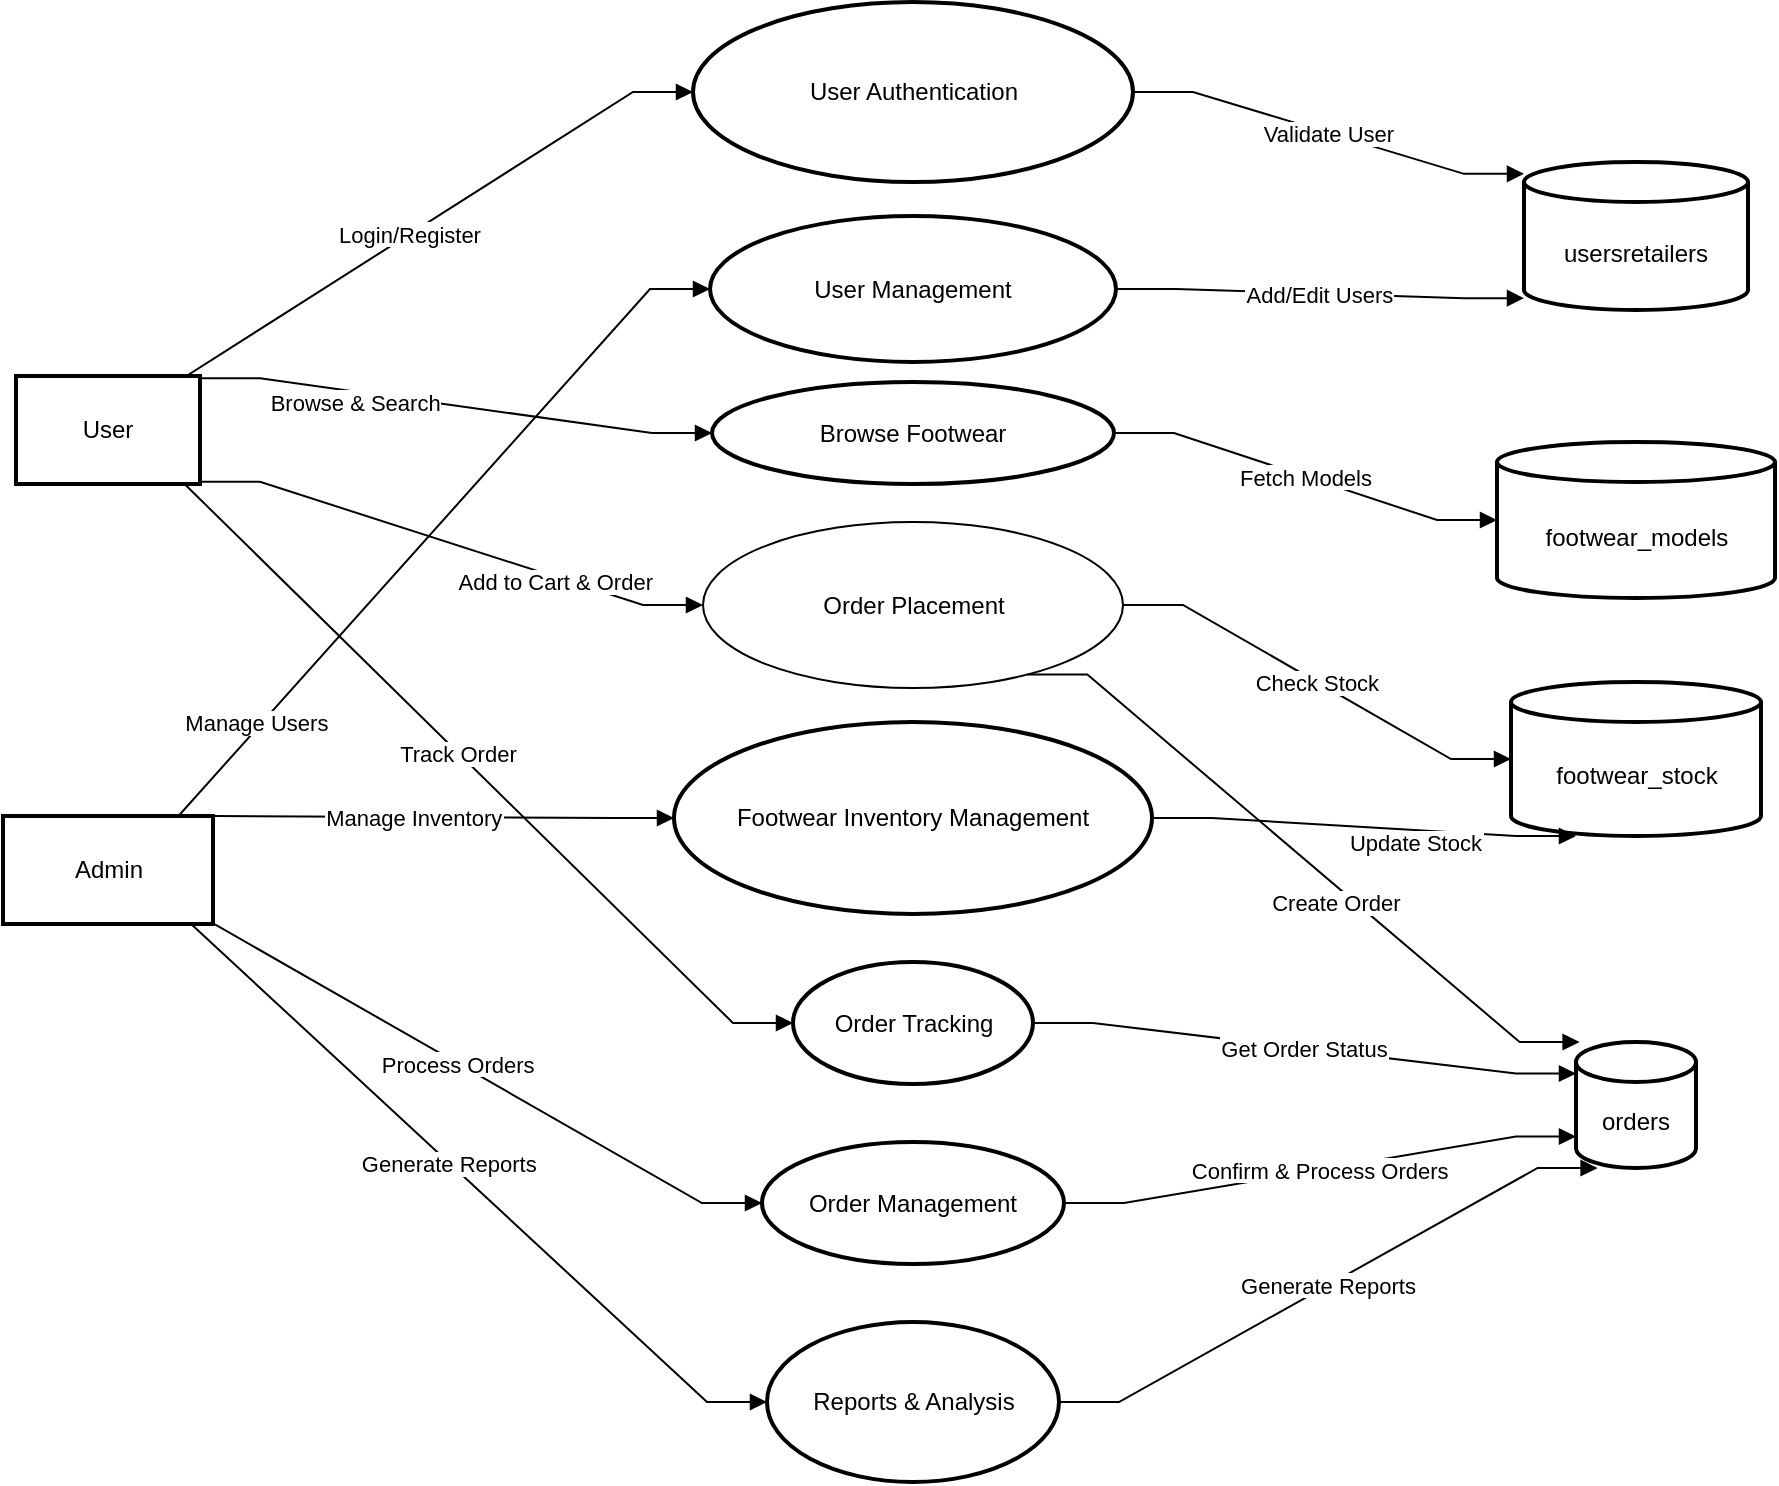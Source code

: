 <mxfile version="26.1.0">
  <diagram name="Page-1" id="vm4-V93XWywvATGFtpYt">
    <mxGraphModel dx="1439" dy="906" grid="1" gridSize="10" guides="1" tooltips="1" connect="1" arrows="1" fold="1" page="1" pageScale="1" pageWidth="850" pageHeight="1100" math="0" shadow="0">
      <root>
        <mxCell id="0" />
        <mxCell id="1" parent="0" />
        <mxCell id="h7OzAzot4saPvXMIuNYr-1" value="User" style="whiteSpace=wrap;strokeWidth=2;" vertex="1" parent="1">
          <mxGeometry x="50" y="307" width="92" height="54" as="geometry" />
        </mxCell>
        <mxCell id="h7OzAzot4saPvXMIuNYr-2" value="User Authentication" style="ellipse;strokeWidth=2;whiteSpace=wrap;" vertex="1" parent="1">
          <mxGeometry x="388.5" y="120" width="220" height="90" as="geometry" />
        </mxCell>
        <mxCell id="h7OzAzot4saPvXMIuNYr-3" value="Browse Footwear" style="ellipse;strokeWidth=2;whiteSpace=wrap;" vertex="1" parent="1">
          <mxGeometry x="398" y="310" width="201" height="51" as="geometry" />
        </mxCell>
        <mxCell id="h7OzAzot4saPvXMIuNYr-4" value="Order Placement" style="ellipse;whiteSpace=wrap;" vertex="1" parent="1">
          <mxGeometry x="393.5" y="380" width="210" height="83" as="geometry" />
        </mxCell>
        <mxCell id="h7OzAzot4saPvXMIuNYr-5" value="Order Tracking" style="ellipse;strokeWidth=2;whiteSpace=wrap;" vertex="1" parent="1">
          <mxGeometry x="438.5" y="600" width="120" height="61" as="geometry" />
        </mxCell>
        <mxCell id="h7OzAzot4saPvXMIuNYr-6" value="Admin" style="whiteSpace=wrap;strokeWidth=2;" vertex="1" parent="1">
          <mxGeometry x="43.5" y="527" width="105" height="54" as="geometry" />
        </mxCell>
        <mxCell id="h7OzAzot4saPvXMIuNYr-7" value="User Management" style="ellipse;strokeWidth=2;whiteSpace=wrap;" vertex="1" parent="1">
          <mxGeometry x="397" y="227" width="203" height="73" as="geometry" />
        </mxCell>
        <mxCell id="h7OzAzot4saPvXMIuNYr-8" value="Footwear Inventory Management" style="ellipse;strokeWidth=2;whiteSpace=wrap;" vertex="1" parent="1">
          <mxGeometry x="379" y="480" width="239" height="96" as="geometry" />
        </mxCell>
        <mxCell id="h7OzAzot4saPvXMIuNYr-9" value="Order Management" style="ellipse;strokeWidth=2;whiteSpace=wrap;" vertex="1" parent="1">
          <mxGeometry x="423" y="690" width="151" height="61" as="geometry" />
        </mxCell>
        <mxCell id="h7OzAzot4saPvXMIuNYr-10" value="Reports &amp; Analysis" style="ellipse;strokeWidth=2;whiteSpace=wrap;" vertex="1" parent="1">
          <mxGeometry x="425.5" y="780" width="146" height="80" as="geometry" />
        </mxCell>
        <mxCell id="h7OzAzot4saPvXMIuNYr-11" value="usersretailers" style="shape=cylinder3;boundedLbl=1;backgroundOutline=1;size=10;strokeWidth=2;whiteSpace=wrap;" vertex="1" parent="1">
          <mxGeometry x="804" y="200" width="112" height="74" as="geometry" />
        </mxCell>
        <mxCell id="h7OzAzot4saPvXMIuNYr-12" value="footwear_models" style="shape=cylinder3;boundedLbl=1;backgroundOutline=1;size=10;strokeWidth=2;whiteSpace=wrap;" vertex="1" parent="1">
          <mxGeometry x="790.5" y="340" width="139" height="78" as="geometry" />
        </mxCell>
        <mxCell id="h7OzAzot4saPvXMIuNYr-13" value="footwear_stock" style="shape=cylinder3;boundedLbl=1;backgroundOutline=1;size=10;strokeWidth=2;whiteSpace=wrap;" vertex="1" parent="1">
          <mxGeometry x="797.5" y="460" width="125" height="77" as="geometry" />
        </mxCell>
        <mxCell id="h7OzAzot4saPvXMIuNYr-14" value="orders" style="shape=cylinder3;boundedLbl=1;backgroundOutline=1;size=10;strokeWidth=2;whiteSpace=wrap;" vertex="1" parent="1">
          <mxGeometry x="830" y="640" width="60" height="63" as="geometry" />
        </mxCell>
        <mxCell id="h7OzAzot4saPvXMIuNYr-15" value="Login/Register" style="startArrow=none;endArrow=block;exitX=0.6;exitY=0;entryX=0;entryY=0.5;rounded=0;edgeStyle=entityRelationEdgeStyle;" edge="1" parent="1" source="h7OzAzot4saPvXMIuNYr-1" target="h7OzAzot4saPvXMIuNYr-2">
          <mxGeometry relative="1" as="geometry" />
        </mxCell>
        <mxCell id="h7OzAzot4saPvXMIuNYr-16" value="Browse &amp; Search" style="startArrow=none;endArrow=block;exitX=0.99;exitY=0.03;entryX=0;entryY=0.5;rounded=0;edgeStyle=entityRelationEdgeStyle;" edge="1" parent="1" source="h7OzAzot4saPvXMIuNYr-1" target="h7OzAzot4saPvXMIuNYr-3">
          <mxGeometry x="-0.386" y="-5" relative="1" as="geometry">
            <mxPoint as="offset" />
          </mxGeometry>
        </mxCell>
        <mxCell id="h7OzAzot4saPvXMIuNYr-17" value="Add to Cart &amp; Order" style="startArrow=none;endArrow=block;exitX=0.99;exitY=0.97;entryX=0;entryY=0.5;rounded=0;edgeStyle=entityRelationEdgeStyle;" edge="1" parent="1" source="h7OzAzot4saPvXMIuNYr-1" target="h7OzAzot4saPvXMIuNYr-4">
          <mxGeometry x="0.426" y="-2" relative="1" as="geometry">
            <mxPoint as="offset" />
          </mxGeometry>
        </mxCell>
        <mxCell id="h7OzAzot4saPvXMIuNYr-18" value="Track Order" style="startArrow=none;endArrow=block;exitX=0.59;exitY=1;entryX=0;entryY=0.5;rounded=0;edgeStyle=entityRelationEdgeStyle;" edge="1" parent="1" source="h7OzAzot4saPvXMIuNYr-1" target="h7OzAzot4saPvXMIuNYr-5">
          <mxGeometry relative="1" as="geometry" />
        </mxCell>
        <mxCell id="h7OzAzot4saPvXMIuNYr-19" value="Manage Users" style="startArrow=none;endArrow=block;exitX=0.55;exitY=0;entryX=0;entryY=0.5;rounded=0;edgeStyle=entityRelationEdgeStyle;" edge="1" parent="1" source="h7OzAzot4saPvXMIuNYr-6" target="h7OzAzot4saPvXMIuNYr-7">
          <mxGeometry x="-0.561" y="2" relative="1" as="geometry">
            <mxPoint as="offset" />
          </mxGeometry>
        </mxCell>
        <mxCell id="h7OzAzot4saPvXMIuNYr-20" value="Manage Inventory" style="startArrow=none;endArrow=block;exitX=0.72;exitY=0;entryX=0;entryY=0.5;rounded=0;edgeStyle=entityRelationEdgeStyle;" edge="1" parent="1" source="h7OzAzot4saPvXMIuNYr-6" target="h7OzAzot4saPvXMIuNYr-8">
          <mxGeometry relative="1" as="geometry" />
        </mxCell>
        <mxCell id="h7OzAzot4saPvXMIuNYr-21" value="Process Orders" style="startArrow=none;endArrow=block;exitX=0.72;exitY=1;entryX=0;entryY=0.5;rounded=0;edgeStyle=entityRelationEdgeStyle;" edge="1" parent="1" source="h7OzAzot4saPvXMIuNYr-6" target="h7OzAzot4saPvXMIuNYr-9">
          <mxGeometry relative="1" as="geometry" />
        </mxCell>
        <mxCell id="h7OzAzot4saPvXMIuNYr-22" value="Generate Reports" style="startArrow=none;endArrow=block;exitX=0.61;exitY=1;entryX=0;entryY=0.5;rounded=0;edgeStyle=entityRelationEdgeStyle;" edge="1" parent="1" source="h7OzAzot4saPvXMIuNYr-6" target="h7OzAzot4saPvXMIuNYr-10">
          <mxGeometry relative="1" as="geometry" />
        </mxCell>
        <mxCell id="h7OzAzot4saPvXMIuNYr-23" value="Validate User" style="startArrow=none;endArrow=block;exitX=1;exitY=0.5;entryX=0;entryY=0.08;rounded=0;edgeStyle=entityRelationEdgeStyle;" edge="1" parent="1" source="h7OzAzot4saPvXMIuNYr-2" target="h7OzAzot4saPvXMIuNYr-11">
          <mxGeometry relative="1" as="geometry" />
        </mxCell>
        <mxCell id="h7OzAzot4saPvXMIuNYr-24" value="Fetch Models" style="startArrow=none;endArrow=block;exitX=1;exitY=0.5;entryX=0;entryY=0.5;rounded=0;edgeStyle=entityRelationEdgeStyle;" edge="1" parent="1" source="h7OzAzot4saPvXMIuNYr-3" target="h7OzAzot4saPvXMIuNYr-12">
          <mxGeometry relative="1" as="geometry" />
        </mxCell>
        <mxCell id="h7OzAzot4saPvXMIuNYr-25" value="Check Stock" style="startArrow=none;endArrow=block;exitX=1;exitY=0.5;entryX=0;entryY=0.5;rounded=0;edgeStyle=entityRelationEdgeStyle;" edge="1" parent="1" source="h7OzAzot4saPvXMIuNYr-4" target="h7OzAzot4saPvXMIuNYr-13">
          <mxGeometry relative="1" as="geometry" />
        </mxCell>
        <mxCell id="h7OzAzot4saPvXMIuNYr-26" value="Create Order" style="startArrow=none;endArrow=block;exitX=0.83;exitY=1.01;entryX=0.03;entryY=0;rounded=0;edgeStyle=entityRelationEdgeStyle;" edge="1" parent="1" source="h7OzAzot4saPvXMIuNYr-4" target="h7OzAzot4saPvXMIuNYr-14">
          <mxGeometry x="0.155" y="-6" relative="1" as="geometry">
            <mxPoint as="offset" />
          </mxGeometry>
        </mxCell>
        <mxCell id="h7OzAzot4saPvXMIuNYr-27" value="Get Order Status" style="startArrow=none;endArrow=block;exitX=1;exitY=0.5;entryX=0;entryY=0.25;rounded=0;edgeStyle=entityRelationEdgeStyle;" edge="1" parent="1" source="h7OzAzot4saPvXMIuNYr-5" target="h7OzAzot4saPvXMIuNYr-14">
          <mxGeometry relative="1" as="geometry" />
        </mxCell>
        <mxCell id="h7OzAzot4saPvXMIuNYr-28" value="Add/Edit Users" style="startArrow=none;endArrow=block;exitX=1;exitY=0.5;entryX=0;entryY=0.92;rounded=0;edgeStyle=entityRelationEdgeStyle;" edge="1" parent="1" source="h7OzAzot4saPvXMIuNYr-7" target="h7OzAzot4saPvXMIuNYr-11">
          <mxGeometry relative="1" as="geometry" />
        </mxCell>
        <mxCell id="h7OzAzot4saPvXMIuNYr-29" value="Update Stock" style="startArrow=none;endArrow=block;exitX=1;exitY=0.5;entryX=0.26;entryY=1;rounded=0;edgeStyle=entityRelationEdgeStyle;" edge="1" parent="1" source="h7OzAzot4saPvXMIuNYr-8" target="h7OzAzot4saPvXMIuNYr-13">
          <mxGeometry x="0.249" y="-6" relative="1" as="geometry">
            <mxPoint as="offset" />
          </mxGeometry>
        </mxCell>
        <mxCell id="h7OzAzot4saPvXMIuNYr-30" value="Confirm &amp; Process Orders" style="startArrow=none;endArrow=block;exitX=1;exitY=0.5;entryX=0;entryY=0.75;rounded=0;edgeStyle=entityRelationEdgeStyle;" edge="1" parent="1" source="h7OzAzot4saPvXMIuNYr-9" target="h7OzAzot4saPvXMIuNYr-14">
          <mxGeometry relative="1" as="geometry" />
        </mxCell>
        <mxCell id="h7OzAzot4saPvXMIuNYr-31" value="Generate Reports" style="startArrow=none;endArrow=block;exitX=1;exitY=0.5;entryX=0.18;entryY=1;rounded=0;edgeStyle=entityRelationEdgeStyle;" edge="1" parent="1" source="h7OzAzot4saPvXMIuNYr-10" target="h7OzAzot4saPvXMIuNYr-14">
          <mxGeometry relative="1" as="geometry" />
        </mxCell>
      </root>
    </mxGraphModel>
  </diagram>
</mxfile>
